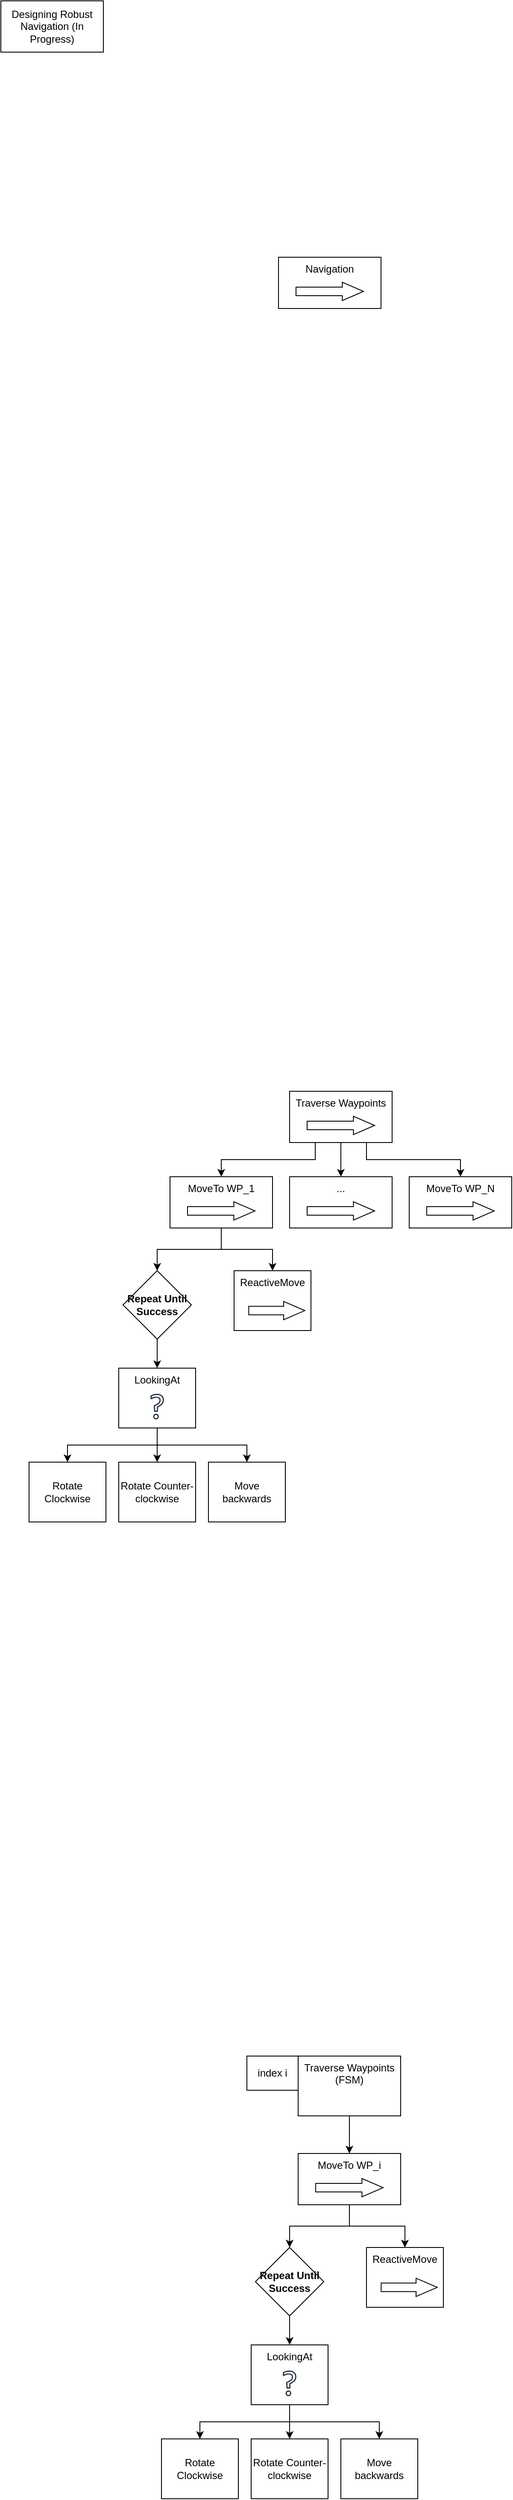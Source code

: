 <mxfile version="26.2.9">
  <diagram name="Page-1" id="7YX_lSwjEALe1SeLGPOg">
    <mxGraphModel dx="3447" dy="1238" grid="1" gridSize="10" guides="1" tooltips="1" connect="1" arrows="1" fold="1" page="1" pageScale="1" pageWidth="850" pageHeight="1100" math="0" shadow="0">
      <root>
        <mxCell id="0" />
        <mxCell id="1" parent="0" />
        <mxCell id="frqq6zxRNW8OhI8182HL-8" value="" style="group" vertex="1" connectable="0" parent="1">
          <mxGeometry x="178" y="1640" width="90" height="70" as="geometry" />
        </mxCell>
        <mxCell id="frqq6zxRNW8OhI8182HL-6" value="LookingAt" style="rounded=0;whiteSpace=wrap;html=1;verticalAlign=top;" vertex="1" parent="frqq6zxRNW8OhI8182HL-8">
          <mxGeometry width="90" height="70" as="geometry" />
        </mxCell>
        <mxCell id="frqq6zxRNW8OhI8182HL-7" value="" style="sketch=0;outlineConnect=0;fontColor=#232F3E;gradientColor=none;fillColor=#232F3D;strokeColor=none;dashed=0;verticalLabelPosition=bottom;verticalAlign=top;align=center;html=1;fontSize=12;fontStyle=0;aspect=fixed;pointerEvents=1;shape=mxgraph.aws4.question;" vertex="1" parent="frqq6zxRNW8OhI8182HL-8">
          <mxGeometry x="37.12" y="30" width="15.77" height="30" as="geometry" />
        </mxCell>
        <mxCell id="frqq6zxRNW8OhI8182HL-10" value="" style="group" vertex="1" connectable="0" parent="1">
          <mxGeometry x="378" y="1316" width="120" height="60" as="geometry" />
        </mxCell>
        <mxCell id="frqq6zxRNW8OhI8182HL-5" value="Traverse Waypoints" style="rounded=0;whiteSpace=wrap;html=1;verticalAlign=top;" vertex="1" parent="frqq6zxRNW8OhI8182HL-10">
          <mxGeometry width="120" height="60" as="geometry" />
        </mxCell>
        <mxCell id="frqq6zxRNW8OhI8182HL-9" value="" style="shape=flexArrow;endArrow=classic;html=1;rounded=0;endWidth=10.4;endSize=7.936;" edge="1" parent="frqq6zxRNW8OhI8182HL-10">
          <mxGeometry width="50" height="50" relative="1" as="geometry">
            <mxPoint x="20" y="40" as="sourcePoint" />
            <mxPoint x="100" y="40" as="targetPoint" />
          </mxGeometry>
        </mxCell>
        <mxCell id="frqq6zxRNW8OhI8182HL-16" value="" style="group" vertex="1" connectable="0" parent="1">
          <mxGeometry x="238" y="1416" width="120" height="60" as="geometry" />
        </mxCell>
        <mxCell id="frqq6zxRNW8OhI8182HL-17" value="MoveTo WP_1" style="rounded=0;whiteSpace=wrap;html=1;verticalAlign=top;" vertex="1" parent="frqq6zxRNW8OhI8182HL-16">
          <mxGeometry width="120" height="60" as="geometry" />
        </mxCell>
        <mxCell id="frqq6zxRNW8OhI8182HL-18" value="" style="shape=flexArrow;endArrow=classic;html=1;rounded=0;endWidth=10.4;endSize=7.936;" edge="1" parent="frqq6zxRNW8OhI8182HL-16">
          <mxGeometry width="50" height="50" relative="1" as="geometry">
            <mxPoint x="20" y="40" as="sourcePoint" />
            <mxPoint x="100" y="40" as="targetPoint" />
          </mxGeometry>
        </mxCell>
        <mxCell id="frqq6zxRNW8OhI8182HL-19" style="edgeStyle=orthogonalEdgeStyle;rounded=0;orthogonalLoop=1;jettySize=auto;html=1;exitX=0.25;exitY=1;exitDx=0;exitDy=0;" edge="1" parent="1" source="frqq6zxRNW8OhI8182HL-5" target="frqq6zxRNW8OhI8182HL-17">
          <mxGeometry relative="1" as="geometry" />
        </mxCell>
        <mxCell id="frqq6zxRNW8OhI8182HL-20" value="" style="group" vertex="1" connectable="0" parent="1">
          <mxGeometry x="518" y="1416" width="120" height="60" as="geometry" />
        </mxCell>
        <mxCell id="frqq6zxRNW8OhI8182HL-21" value="MoveTo WP_N" style="rounded=0;whiteSpace=wrap;html=1;verticalAlign=top;" vertex="1" parent="frqq6zxRNW8OhI8182HL-20">
          <mxGeometry width="120" height="60" as="geometry" />
        </mxCell>
        <mxCell id="frqq6zxRNW8OhI8182HL-22" value="" style="shape=flexArrow;endArrow=classic;html=1;rounded=0;endWidth=10.4;endSize=7.936;" edge="1" parent="frqq6zxRNW8OhI8182HL-20">
          <mxGeometry width="50" height="50" relative="1" as="geometry">
            <mxPoint x="20" y="40" as="sourcePoint" />
            <mxPoint x="100" y="40" as="targetPoint" />
          </mxGeometry>
        </mxCell>
        <mxCell id="frqq6zxRNW8OhI8182HL-23" value="" style="group" vertex="1" connectable="0" parent="1">
          <mxGeometry x="378" y="1416" width="120" height="60" as="geometry" />
        </mxCell>
        <mxCell id="frqq6zxRNW8OhI8182HL-24" value="..." style="rounded=0;whiteSpace=wrap;html=1;verticalAlign=top;" vertex="1" parent="frqq6zxRNW8OhI8182HL-23">
          <mxGeometry width="120" height="60" as="geometry" />
        </mxCell>
        <mxCell id="frqq6zxRNW8OhI8182HL-25" value="" style="shape=flexArrow;endArrow=classic;html=1;rounded=0;endWidth=10.4;endSize=7.936;" edge="1" parent="frqq6zxRNW8OhI8182HL-23">
          <mxGeometry width="50" height="50" relative="1" as="geometry">
            <mxPoint x="20" y="40" as="sourcePoint" />
            <mxPoint x="100" y="40" as="targetPoint" />
          </mxGeometry>
        </mxCell>
        <mxCell id="frqq6zxRNW8OhI8182HL-26" style="edgeStyle=orthogonalEdgeStyle;rounded=0;orthogonalLoop=1;jettySize=auto;html=1;exitX=0.5;exitY=1;exitDx=0;exitDy=0;entryX=0.5;entryY=0;entryDx=0;entryDy=0;" edge="1" parent="1" source="frqq6zxRNW8OhI8182HL-5" target="frqq6zxRNW8OhI8182HL-24">
          <mxGeometry relative="1" as="geometry" />
        </mxCell>
        <mxCell id="frqq6zxRNW8OhI8182HL-27" style="edgeStyle=orthogonalEdgeStyle;rounded=0;orthogonalLoop=1;jettySize=auto;html=1;exitX=0.75;exitY=1;exitDx=0;exitDy=0;entryX=0.5;entryY=0;entryDx=0;entryDy=0;" edge="1" parent="1" source="frqq6zxRNW8OhI8182HL-5" target="frqq6zxRNW8OhI8182HL-21">
          <mxGeometry relative="1" as="geometry" />
        </mxCell>
        <mxCell id="frqq6zxRNW8OhI8182HL-32" value="" style="group" vertex="1" connectable="0" parent="1">
          <mxGeometry x="313" y="1526" width="100" height="70" as="geometry" />
        </mxCell>
        <mxCell id="frqq6zxRNW8OhI8182HL-33" value="ReactiveMove" style="rounded=0;whiteSpace=wrap;html=1;verticalAlign=top;" vertex="1" parent="frqq6zxRNW8OhI8182HL-32">
          <mxGeometry width="90" height="70" as="geometry" />
        </mxCell>
        <mxCell id="frqq6zxRNW8OhI8182HL-34" value="" style="shape=flexArrow;endArrow=classic;html=1;rounded=0;endWidth=10.4;endSize=7.936;" edge="1" parent="frqq6zxRNW8OhI8182HL-32">
          <mxGeometry width="50" height="50" relative="1" as="geometry">
            <mxPoint x="16.667" y="46.667" as="sourcePoint" />
            <mxPoint x="83.333" y="46.667" as="targetPoint" />
          </mxGeometry>
        </mxCell>
        <mxCell id="frqq6zxRNW8OhI8182HL-35" style="edgeStyle=orthogonalEdgeStyle;rounded=0;orthogonalLoop=1;jettySize=auto;html=1;exitX=0.5;exitY=1;exitDx=0;exitDy=0;entryX=0.5;entryY=0;entryDx=0;entryDy=0;" edge="1" parent="1" source="frqq6zxRNW8OhI8182HL-17" target="frqq6zxRNW8OhI8182HL-48">
          <mxGeometry relative="1" as="geometry">
            <mxPoint x="208" y="1546" as="targetPoint" />
          </mxGeometry>
        </mxCell>
        <mxCell id="frqq6zxRNW8OhI8182HL-37" style="edgeStyle=orthogonalEdgeStyle;rounded=0;orthogonalLoop=1;jettySize=auto;html=1;exitX=0.5;exitY=1;exitDx=0;exitDy=0;entryX=0.5;entryY=0;entryDx=0;entryDy=0;" edge="1" parent="1" source="frqq6zxRNW8OhI8182HL-17" target="frqq6zxRNW8OhI8182HL-33">
          <mxGeometry relative="1" as="geometry" />
        </mxCell>
        <mxCell id="frqq6zxRNW8OhI8182HL-41" value="Rotate Clockwise" style="rounded=0;whiteSpace=wrap;html=1;verticalAlign=middle;align=center;" vertex="1" parent="1">
          <mxGeometry x="73" y="1750" width="90" height="70" as="geometry" />
        </mxCell>
        <mxCell id="frqq6zxRNW8OhI8182HL-38" style="edgeStyle=orthogonalEdgeStyle;rounded=0;orthogonalLoop=1;jettySize=auto;html=1;exitX=0.5;exitY=1;exitDx=0;exitDy=0;" edge="1" parent="1" source="frqq6zxRNW8OhI8182HL-6" target="frqq6zxRNW8OhI8182HL-41">
          <mxGeometry relative="1" as="geometry">
            <mxPoint x="223.207" y="1750" as="targetPoint" />
          </mxGeometry>
        </mxCell>
        <mxCell id="frqq6zxRNW8OhI8182HL-44" value="Rotate Counter-&lt;span style=&quot;background-color: transparent; color: light-dark(rgb(0, 0, 0), rgb(255, 255, 255));&quot;&gt;clockwise&lt;/span&gt;" style="rounded=0;whiteSpace=wrap;html=1;verticalAlign=middle;align=center;" vertex="1" parent="1">
          <mxGeometry x="178" y="1750" width="90" height="70" as="geometry" />
        </mxCell>
        <mxCell id="frqq6zxRNW8OhI8182HL-45" style="edgeStyle=orthogonalEdgeStyle;rounded=0;orthogonalLoop=1;jettySize=auto;html=1;exitX=0.5;exitY=1;exitDx=0;exitDy=0;entryX=0.5;entryY=0;entryDx=0;entryDy=0;" edge="1" parent="1" source="frqq6zxRNW8OhI8182HL-6" target="frqq6zxRNW8OhI8182HL-44">
          <mxGeometry relative="1" as="geometry" />
        </mxCell>
        <mxCell id="frqq6zxRNW8OhI8182HL-46" value="Move backwards" style="rounded=0;whiteSpace=wrap;html=1;verticalAlign=middle;align=center;" vertex="1" parent="1">
          <mxGeometry x="283" y="1750" width="90" height="70" as="geometry" />
        </mxCell>
        <mxCell id="frqq6zxRNW8OhI8182HL-47" style="edgeStyle=orthogonalEdgeStyle;rounded=0;orthogonalLoop=1;jettySize=auto;html=1;exitX=0.5;exitY=1;exitDx=0;exitDy=0;entryX=0.5;entryY=0;entryDx=0;entryDy=0;" edge="1" parent="1" source="frqq6zxRNW8OhI8182HL-6" target="frqq6zxRNW8OhI8182HL-46">
          <mxGeometry relative="1" as="geometry" />
        </mxCell>
        <mxCell id="frqq6zxRNW8OhI8182HL-50" style="edgeStyle=orthogonalEdgeStyle;rounded=0;orthogonalLoop=1;jettySize=auto;html=1;exitX=0.5;exitY=1;exitDx=0;exitDy=0;entryX=0.5;entryY=0;entryDx=0;entryDy=0;" edge="1" parent="1" source="frqq6zxRNW8OhI8182HL-48" target="frqq6zxRNW8OhI8182HL-6">
          <mxGeometry relative="1" as="geometry" />
        </mxCell>
        <mxCell id="frqq6zxRNW8OhI8182HL-48" value="&lt;b&gt;Repeat Until Success&lt;/b&gt;" style="rhombus;whiteSpace=wrap;html=1;" vertex="1" parent="1">
          <mxGeometry x="183" y="1526" width="80" height="80" as="geometry" />
        </mxCell>
        <mxCell id="frqq6zxRNW8OhI8182HL-51" value="Designing Robust Navigation (In Progress)" style="rounded=0;whiteSpace=wrap;html=1;" vertex="1" parent="1">
          <mxGeometry x="40" y="40" width="120" height="60" as="geometry" />
        </mxCell>
        <mxCell id="frqq6zxRNW8OhI8182HL-54" value="" style="group" vertex="1" connectable="0" parent="1">
          <mxGeometry x="388" y="2445" width="120" height="70" as="geometry" />
        </mxCell>
        <mxCell id="frqq6zxRNW8OhI8182HL-55" value="Traverse Waypoints&lt;div&gt;(FSM)&lt;/div&gt;" style="rounded=0;whiteSpace=wrap;html=1;verticalAlign=top;" vertex="1" parent="frqq6zxRNW8OhI8182HL-54">
          <mxGeometry width="120" height="70" as="geometry" />
        </mxCell>
        <mxCell id="frqq6zxRNW8OhI8182HL-57" value="" style="shape=image;html=1;verticalAlign=top;verticalLabelPosition=bottom;labelBackgroundColor=#ffffff;imageAspect=0;aspect=fixed;image=https://cdn2.iconfinder.com/data/icons/boxicons-regular-vol-3/24/bx-repeat-128.png" vertex="1" parent="frqq6zxRNW8OhI8182HL-54">
          <mxGeometry x="45" y="40" width="30" height="30" as="geometry" />
        </mxCell>
        <mxCell id="frqq6zxRNW8OhI8182HL-60" value="index i" style="rounded=0;whiteSpace=wrap;html=1;verticalAlign=middle;" vertex="1" parent="1">
          <mxGeometry x="328" y="2445" width="60" height="40" as="geometry" />
        </mxCell>
        <mxCell id="frqq6zxRNW8OhI8182HL-62" value="" style="group" vertex="1" connectable="0" parent="1">
          <mxGeometry x="333" y="2783" width="90" height="70" as="geometry" />
        </mxCell>
        <mxCell id="frqq6zxRNW8OhI8182HL-63" value="LookingAt" style="rounded=0;whiteSpace=wrap;html=1;verticalAlign=top;" vertex="1" parent="frqq6zxRNW8OhI8182HL-62">
          <mxGeometry width="90" height="70" as="geometry" />
        </mxCell>
        <mxCell id="frqq6zxRNW8OhI8182HL-64" value="" style="sketch=0;outlineConnect=0;fontColor=#232F3E;gradientColor=none;fillColor=#232F3D;strokeColor=none;dashed=0;verticalLabelPosition=bottom;verticalAlign=top;align=center;html=1;fontSize=12;fontStyle=0;aspect=fixed;pointerEvents=1;shape=mxgraph.aws4.question;" vertex="1" parent="frqq6zxRNW8OhI8182HL-62">
          <mxGeometry x="37.12" y="30" width="15.77" height="30" as="geometry" />
        </mxCell>
        <mxCell id="frqq6zxRNW8OhI8182HL-65" value="" style="group" vertex="1" connectable="0" parent="1">
          <mxGeometry x="388" y="2559" width="120" height="60" as="geometry" />
        </mxCell>
        <mxCell id="frqq6zxRNW8OhI8182HL-66" value="MoveTo WP_i" style="rounded=0;whiteSpace=wrap;html=1;verticalAlign=top;" vertex="1" parent="frqq6zxRNW8OhI8182HL-65">
          <mxGeometry width="120" height="60" as="geometry" />
        </mxCell>
        <mxCell id="frqq6zxRNW8OhI8182HL-67" value="" style="shape=flexArrow;endArrow=classic;html=1;rounded=0;endWidth=10.4;endSize=7.936;" edge="1" parent="frqq6zxRNW8OhI8182HL-65">
          <mxGeometry width="50" height="50" relative="1" as="geometry">
            <mxPoint x="20" y="40" as="sourcePoint" />
            <mxPoint x="100" y="40" as="targetPoint" />
          </mxGeometry>
        </mxCell>
        <mxCell id="frqq6zxRNW8OhI8182HL-68" value="" style="group" vertex="1" connectable="0" parent="1">
          <mxGeometry x="468" y="2669" width="100" height="70" as="geometry" />
        </mxCell>
        <mxCell id="frqq6zxRNW8OhI8182HL-69" value="ReactiveMove" style="rounded=0;whiteSpace=wrap;html=1;verticalAlign=top;" vertex="1" parent="frqq6zxRNW8OhI8182HL-68">
          <mxGeometry width="90" height="70" as="geometry" />
        </mxCell>
        <mxCell id="frqq6zxRNW8OhI8182HL-70" value="" style="shape=flexArrow;endArrow=classic;html=1;rounded=0;endWidth=10.4;endSize=7.936;" edge="1" parent="frqq6zxRNW8OhI8182HL-68">
          <mxGeometry width="50" height="50" relative="1" as="geometry">
            <mxPoint x="16.667" y="46.667" as="sourcePoint" />
            <mxPoint x="83.333" y="46.667" as="targetPoint" />
          </mxGeometry>
        </mxCell>
        <mxCell id="frqq6zxRNW8OhI8182HL-71" style="edgeStyle=orthogonalEdgeStyle;rounded=0;orthogonalLoop=1;jettySize=auto;html=1;exitX=0.5;exitY=1;exitDx=0;exitDy=0;entryX=0.5;entryY=0;entryDx=0;entryDy=0;" edge="1" parent="1" source="frqq6zxRNW8OhI8182HL-66" target="frqq6zxRNW8OhI8182HL-80">
          <mxGeometry relative="1" as="geometry">
            <mxPoint x="358" y="2689" as="targetPoint" />
          </mxGeometry>
        </mxCell>
        <mxCell id="frqq6zxRNW8OhI8182HL-72" style="edgeStyle=orthogonalEdgeStyle;rounded=0;orthogonalLoop=1;jettySize=auto;html=1;exitX=0.5;exitY=1;exitDx=0;exitDy=0;entryX=0.5;entryY=0;entryDx=0;entryDy=0;" edge="1" parent="1" source="frqq6zxRNW8OhI8182HL-66" target="frqq6zxRNW8OhI8182HL-69">
          <mxGeometry relative="1" as="geometry" />
        </mxCell>
        <mxCell id="frqq6zxRNW8OhI8182HL-73" value="Rotate Clockwise" style="rounded=0;whiteSpace=wrap;html=1;verticalAlign=middle;align=center;" vertex="1" parent="1">
          <mxGeometry x="228" y="2893" width="90" height="70" as="geometry" />
        </mxCell>
        <mxCell id="frqq6zxRNW8OhI8182HL-74" style="edgeStyle=orthogonalEdgeStyle;rounded=0;orthogonalLoop=1;jettySize=auto;html=1;exitX=0.5;exitY=1;exitDx=0;exitDy=0;" edge="1" parent="1" source="frqq6zxRNW8OhI8182HL-63" target="frqq6zxRNW8OhI8182HL-73">
          <mxGeometry relative="1" as="geometry">
            <mxPoint x="378.207" y="2893" as="targetPoint" />
          </mxGeometry>
        </mxCell>
        <mxCell id="frqq6zxRNW8OhI8182HL-75" value="Rotate Counter-&lt;span style=&quot;background-color: transparent; color: light-dark(rgb(0, 0, 0), rgb(255, 255, 255));&quot;&gt;clockwise&lt;/span&gt;" style="rounded=0;whiteSpace=wrap;html=1;verticalAlign=middle;align=center;" vertex="1" parent="1">
          <mxGeometry x="333" y="2893" width="90" height="70" as="geometry" />
        </mxCell>
        <mxCell id="frqq6zxRNW8OhI8182HL-76" style="edgeStyle=orthogonalEdgeStyle;rounded=0;orthogonalLoop=1;jettySize=auto;html=1;exitX=0.5;exitY=1;exitDx=0;exitDy=0;entryX=0.5;entryY=0;entryDx=0;entryDy=0;" edge="1" parent="1" source="frqq6zxRNW8OhI8182HL-63" target="frqq6zxRNW8OhI8182HL-75">
          <mxGeometry relative="1" as="geometry" />
        </mxCell>
        <mxCell id="frqq6zxRNW8OhI8182HL-77" value="Move backwards" style="rounded=0;whiteSpace=wrap;html=1;verticalAlign=middle;align=center;" vertex="1" parent="1">
          <mxGeometry x="438" y="2893" width="90" height="70" as="geometry" />
        </mxCell>
        <mxCell id="frqq6zxRNW8OhI8182HL-78" style="edgeStyle=orthogonalEdgeStyle;rounded=0;orthogonalLoop=1;jettySize=auto;html=1;exitX=0.5;exitY=1;exitDx=0;exitDy=0;entryX=0.5;entryY=0;entryDx=0;entryDy=0;" edge="1" parent="1" source="frqq6zxRNW8OhI8182HL-63" target="frqq6zxRNW8OhI8182HL-77">
          <mxGeometry relative="1" as="geometry" />
        </mxCell>
        <mxCell id="frqq6zxRNW8OhI8182HL-79" style="edgeStyle=orthogonalEdgeStyle;rounded=0;orthogonalLoop=1;jettySize=auto;html=1;exitX=0.5;exitY=1;exitDx=0;exitDy=0;entryX=0.5;entryY=0;entryDx=0;entryDy=0;" edge="1" parent="1" source="frqq6zxRNW8OhI8182HL-80" target="frqq6zxRNW8OhI8182HL-63">
          <mxGeometry relative="1" as="geometry" />
        </mxCell>
        <mxCell id="frqq6zxRNW8OhI8182HL-80" value="&lt;b&gt;Repeat Until Success&lt;/b&gt;" style="rhombus;whiteSpace=wrap;html=1;" vertex="1" parent="1">
          <mxGeometry x="338" y="2669" width="80" height="80" as="geometry" />
        </mxCell>
        <mxCell id="frqq6zxRNW8OhI8182HL-81" value="" style="edgeStyle=orthogonalEdgeStyle;rounded=0;orthogonalLoop=1;jettySize=auto;html=1;" edge="1" parent="1" source="frqq6zxRNW8OhI8182HL-57" target="frqq6zxRNW8OhI8182HL-66">
          <mxGeometry relative="1" as="geometry" />
        </mxCell>
        <mxCell id="frqq6zxRNW8OhI8182HL-85" value="" style="group" vertex="1" connectable="0" parent="1">
          <mxGeometry x="365" y="340" width="120" height="60" as="geometry" />
        </mxCell>
        <mxCell id="frqq6zxRNW8OhI8182HL-86" value="Navigation" style="rounded=0;whiteSpace=wrap;html=1;verticalAlign=top;" vertex="1" parent="frqq6zxRNW8OhI8182HL-85">
          <mxGeometry width="120" height="60" as="geometry" />
        </mxCell>
        <mxCell id="frqq6zxRNW8OhI8182HL-87" value="" style="shape=flexArrow;endArrow=classic;html=1;rounded=0;endWidth=10.4;endSize=7.936;" edge="1" parent="frqq6zxRNW8OhI8182HL-85">
          <mxGeometry width="50" height="50" relative="1" as="geometry">
            <mxPoint x="20" y="40" as="sourcePoint" />
            <mxPoint x="100" y="40" as="targetPoint" />
          </mxGeometry>
        </mxCell>
      </root>
    </mxGraphModel>
  </diagram>
</mxfile>
